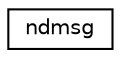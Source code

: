 digraph G
{
  edge [fontname="Helvetica",fontsize="10",labelfontname="Helvetica",labelfontsize="10"];
  node [fontname="Helvetica",fontsize="10",shape=record];
  rankdir="LR";
  Node1 [label="ndmsg",height=0.2,width=0.4,color="black", fillcolor="white", style="filled",URL="$structndmsg.html"];
}

